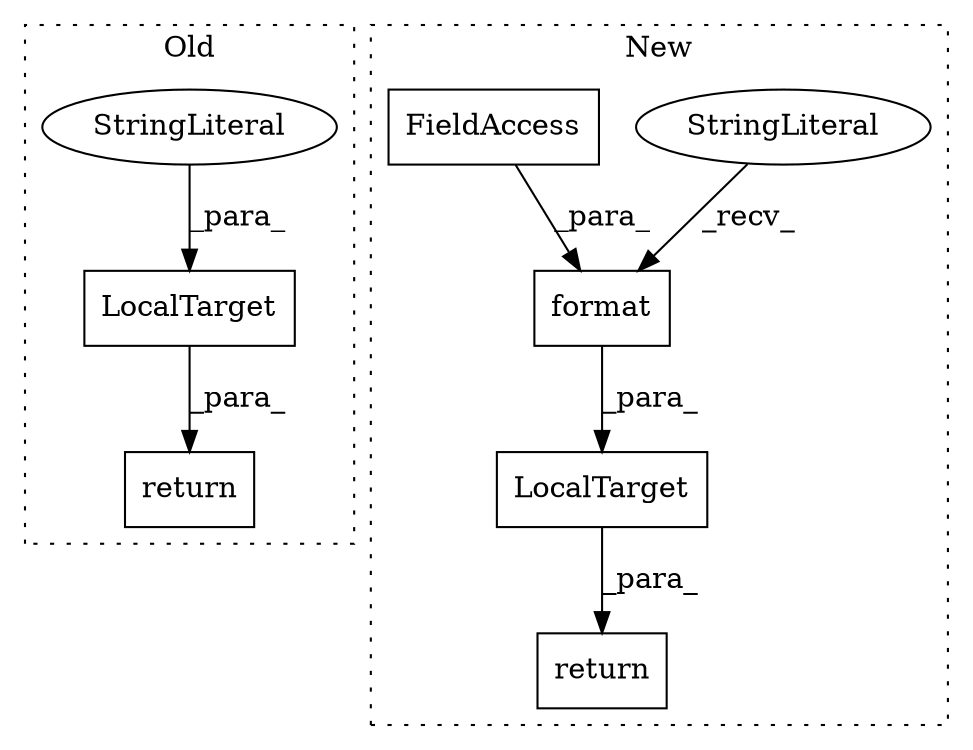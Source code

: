 digraph G {
subgraph cluster0 {
1 [label="return" a="41" s="2586" l="7" shape="box"];
3 [label="LocalTarget" a="32" s="2593,2644" l="12,1" shape="box"];
5 [label="StringLiteral" a="45" s="2605" l="39" shape="ellipse"];
label = "Old";
style="dotted";
}
subgraph cluster1 {
2 [label="LocalTarget" a="32" s="2498,2574" l="12,1" shape="box"];
4 [label="return" a="41" s="2491" l="7" shape="box"];
6 [label="format" a="32" s="2524,2573" l="7,1" shape="box"];
7 [label="StringLiteral" a="45" s="2510" l="13" shape="ellipse"];
8 [label="FieldAccess" a="22" s="2531" l="42" shape="box"];
label = "New";
style="dotted";
}
2 -> 4 [label="_para_"];
3 -> 1 [label="_para_"];
5 -> 3 [label="_para_"];
6 -> 2 [label="_para_"];
7 -> 6 [label="_recv_"];
8 -> 6 [label="_para_"];
}